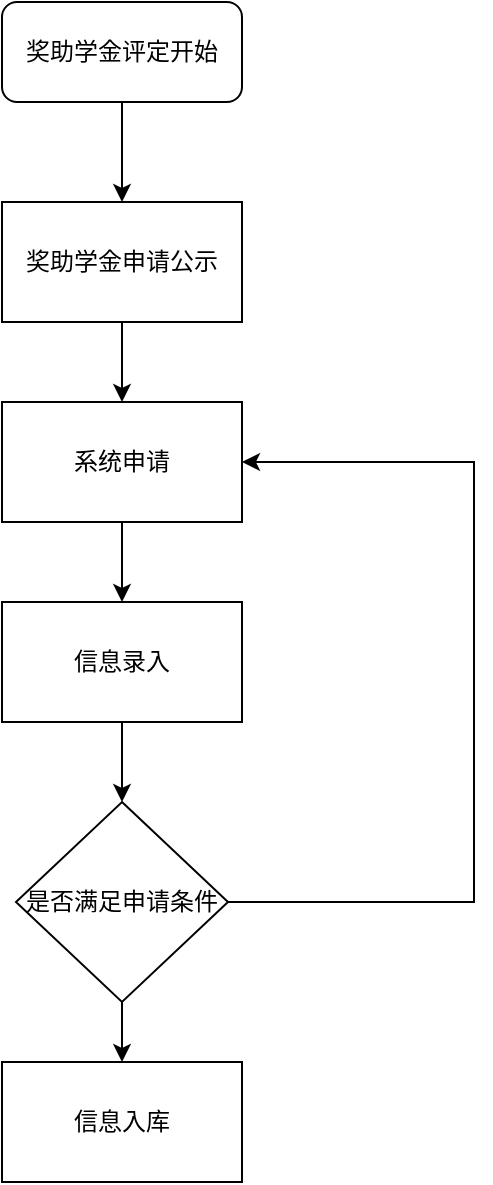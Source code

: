 <mxfile version="20.5.1" type="github"><diagram id="C5RBs43oDa-KdzZeNtuy" name="Page-1"><mxGraphModel dx="2062" dy="1114" grid="1" gridSize="10" guides="1" tooltips="1" connect="1" arrows="1" fold="1" page="1" pageScale="1" pageWidth="827" pageHeight="1169" math="0" shadow="0"><root><mxCell id="WIyWlLk6GJQsqaUBKTNV-0"/><mxCell id="WIyWlLk6GJQsqaUBKTNV-1" parent="WIyWlLk6GJQsqaUBKTNV-0"/><mxCell id="DM9H2lxp8XnvH5gj6kzF-3" style="edgeStyle=orthogonalEdgeStyle;rounded=0;orthogonalLoop=1;jettySize=auto;html=1;exitX=0.5;exitY=1;exitDx=0;exitDy=0;" edge="1" parent="WIyWlLk6GJQsqaUBKTNV-1" source="DM9H2lxp8XnvH5gj6kzF-0" target="DM9H2lxp8XnvH5gj6kzF-1"><mxGeometry relative="1" as="geometry"/></mxCell><mxCell id="DM9H2lxp8XnvH5gj6kzF-0" value="奖助学金评定开始" style="rounded=1;whiteSpace=wrap;html=1;" vertex="1" parent="WIyWlLk6GJQsqaUBKTNV-1"><mxGeometry x="354" y="100" width="120" height="50" as="geometry"/></mxCell><mxCell id="DM9H2lxp8XnvH5gj6kzF-6" style="edgeStyle=orthogonalEdgeStyle;rounded=0;orthogonalLoop=1;jettySize=auto;html=1;exitX=0.5;exitY=1;exitDx=0;exitDy=0;" edge="1" parent="WIyWlLk6GJQsqaUBKTNV-1" source="DM9H2lxp8XnvH5gj6kzF-1" target="DM9H2lxp8XnvH5gj6kzF-5"><mxGeometry relative="1" as="geometry"/></mxCell><mxCell id="DM9H2lxp8XnvH5gj6kzF-1" value="奖助学金申请公示" style="rounded=0;whiteSpace=wrap;html=1;" vertex="1" parent="WIyWlLk6GJQsqaUBKTNV-1"><mxGeometry x="354" y="200" width="120" height="60" as="geometry"/></mxCell><mxCell id="DM9H2lxp8XnvH5gj6kzF-8" style="edgeStyle=orthogonalEdgeStyle;rounded=0;orthogonalLoop=1;jettySize=auto;html=1;" edge="1" parent="WIyWlLk6GJQsqaUBKTNV-1" source="DM9H2lxp8XnvH5gj6kzF-5" target="DM9H2lxp8XnvH5gj6kzF-7"><mxGeometry relative="1" as="geometry"/></mxCell><mxCell id="DM9H2lxp8XnvH5gj6kzF-5" value="系统申请" style="rounded=0;whiteSpace=wrap;html=1;" vertex="1" parent="WIyWlLk6GJQsqaUBKTNV-1"><mxGeometry x="354" y="300" width="120" height="60" as="geometry"/></mxCell><mxCell id="DM9H2lxp8XnvH5gj6kzF-10" style="edgeStyle=orthogonalEdgeStyle;rounded=0;orthogonalLoop=1;jettySize=auto;html=1;" edge="1" parent="WIyWlLk6GJQsqaUBKTNV-1" source="DM9H2lxp8XnvH5gj6kzF-7" target="DM9H2lxp8XnvH5gj6kzF-11"><mxGeometry relative="1" as="geometry"><mxPoint x="414" y="480" as="targetPoint"/></mxGeometry></mxCell><mxCell id="DM9H2lxp8XnvH5gj6kzF-7" value="信息录入" style="rounded=0;whiteSpace=wrap;html=1;" vertex="1" parent="WIyWlLk6GJQsqaUBKTNV-1"><mxGeometry x="354" y="400" width="120" height="60" as="geometry"/></mxCell><mxCell id="DM9H2lxp8XnvH5gj6kzF-18" style="edgeStyle=orthogonalEdgeStyle;rounded=0;orthogonalLoop=1;jettySize=auto;html=1;" edge="1" parent="WIyWlLk6GJQsqaUBKTNV-1" source="DM9H2lxp8XnvH5gj6kzF-11" target="DM9H2lxp8XnvH5gj6kzF-15"><mxGeometry relative="1" as="geometry"/></mxCell><mxCell id="DM9H2lxp8XnvH5gj6kzF-19" style="edgeStyle=orthogonalEdgeStyle;rounded=0;orthogonalLoop=1;jettySize=auto;html=1;exitX=1;exitY=0.5;exitDx=0;exitDy=0;entryX=1;entryY=0.5;entryDx=0;entryDy=0;" edge="1" parent="WIyWlLk6GJQsqaUBKTNV-1" source="DM9H2lxp8XnvH5gj6kzF-11" target="DM9H2lxp8XnvH5gj6kzF-5"><mxGeometry relative="1" as="geometry"><Array as="points"><mxPoint x="590" y="550"/><mxPoint x="590" y="330"/></Array></mxGeometry></mxCell><mxCell id="DM9H2lxp8XnvH5gj6kzF-11" value="是否满足申请条件" style="rhombus;whiteSpace=wrap;html=1;" vertex="1" parent="WIyWlLk6GJQsqaUBKTNV-1"><mxGeometry x="361" y="500" width="106" height="100" as="geometry"/></mxCell><mxCell id="DM9H2lxp8XnvH5gj6kzF-15" value="信息入库" style="rounded=0;whiteSpace=wrap;html=1;" vertex="1" parent="WIyWlLk6GJQsqaUBKTNV-1"><mxGeometry x="354" y="630" width="120" height="60" as="geometry"/></mxCell></root></mxGraphModel></diagram></mxfile>